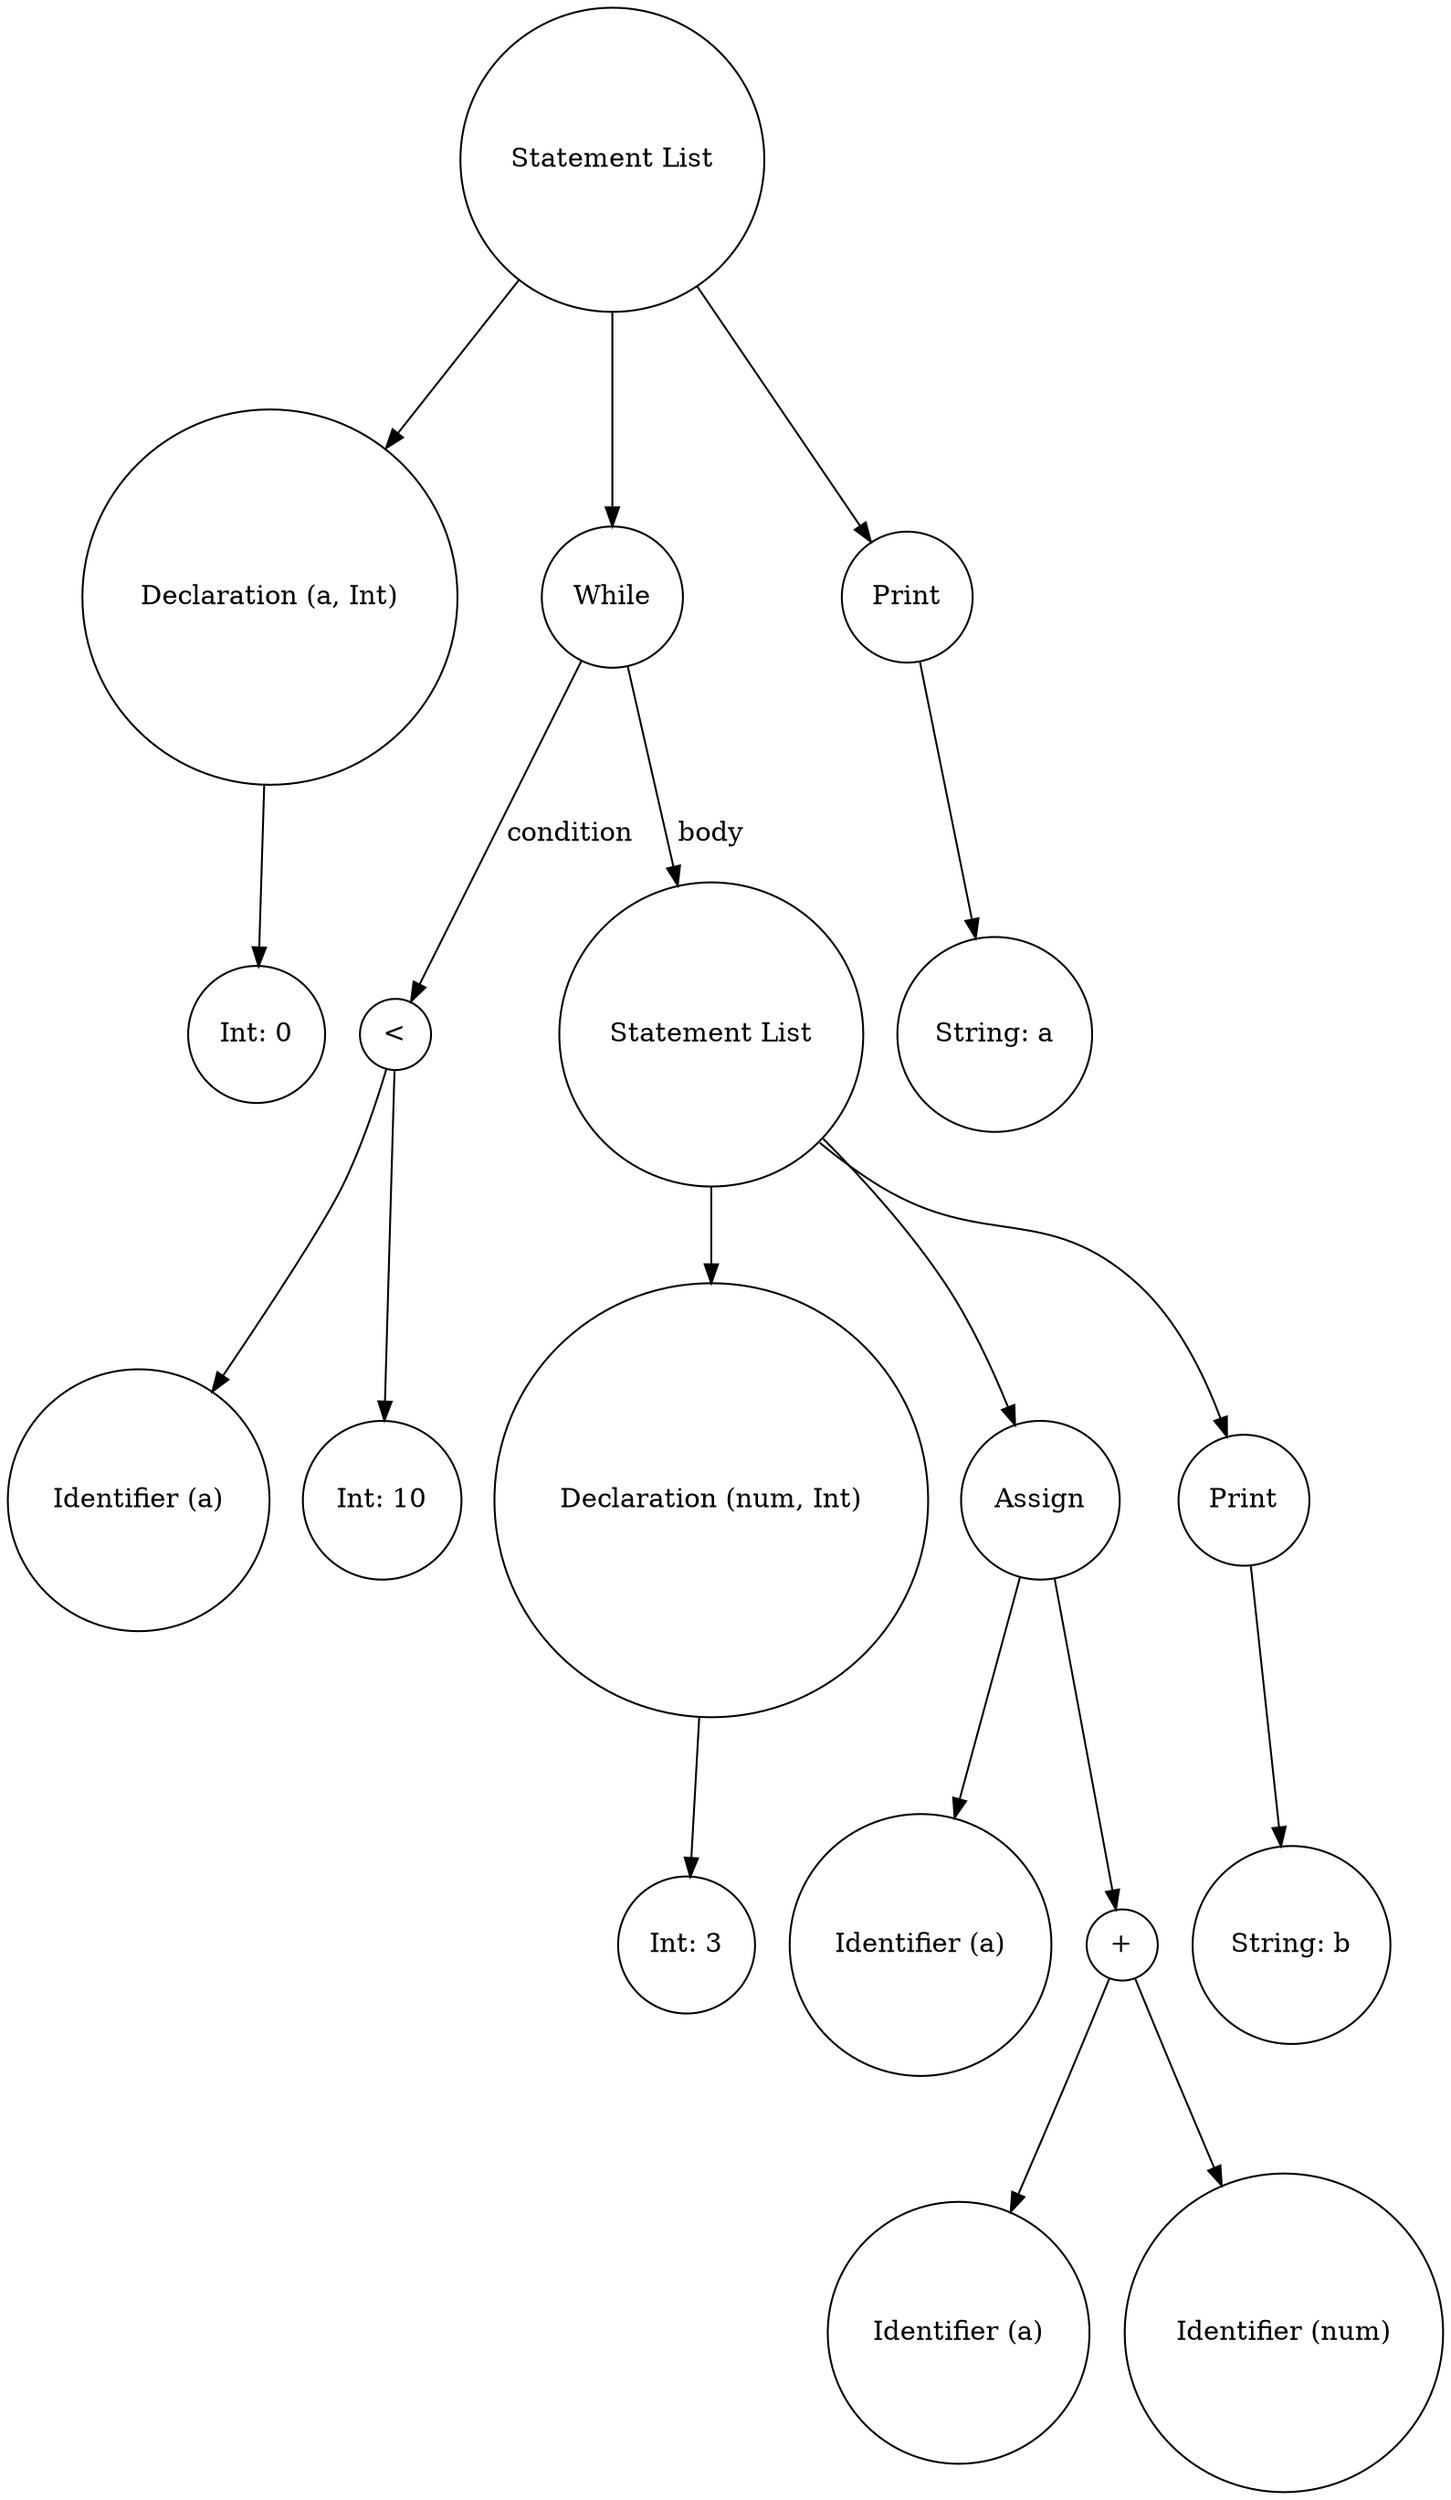 digraph {
0 [shape="circle" label="Statement List"]
1 [shape="circle" label="Declaration (a, Int)"];
2 [shape="circle" label="Int: 0"];
1->2 [label=" "];
0->1 [label=" "];
3 [shape="circle" label="While"]
4 [shape="circle" label="<"];
5 [shape="circle" label="Identifier (a)"];
6 [shape="circle" label="Int: 10"];
4->5 [label=" "];
4->6 [label=" "];
3->4 [label=" condition"];
7 [shape="circle" label="Statement List"]
8 [shape="circle" label="Declaration (num, Int)"];
9 [shape="circle" label="Int: 3"];
8->9 [label=" "];
7->8 [label=" "];
10 [shape="circle" label="Assign"]
11 [shape="circle" label="Identifier (a)"];
10->11 [label=" "];
12 [shape="circle" label="+"];
13 [shape="circle" label="Identifier (a)"];
14 [shape="circle" label="Identifier (num)"];
12->13 [label=" "];
12->14 [label=" "];
10->12 [label=" "];
7->10 [label=" "];
15 [shape="circle" label="Print"]
16 [shape="circle" label="String: b"];
15->16 [label=" "];
7->15 [label=" "];
3->7 [label=" body"];
0->3 [label=" "];
17 [shape="circle" label="Print"]
18 [shape="circle" label="String: a"];
17->18 [label=" "];
0->17 [label=" "];
}

